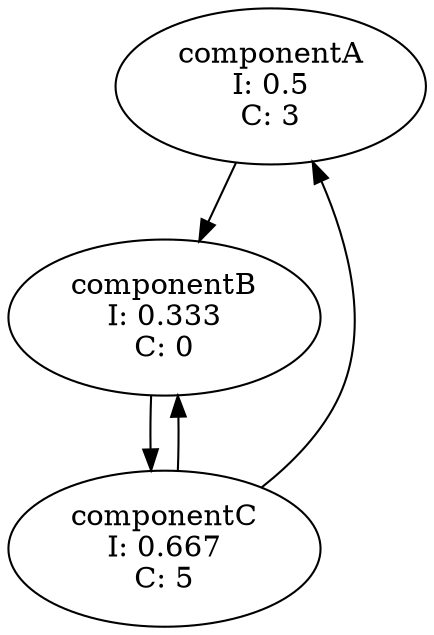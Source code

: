 digraph my_graph {
bgcolor=white;
componentA [fillcolor=white, label="componentA\nI: 0.5\nC: 3", style=filled];
componentB [fillcolor=white, label="componentB\nI: 0.333\nC: 0", style=filled];
componentA -> componentB  [color=black];
componentC [fillcolor=white, label="componentC\nI: 0.667\nC: 5", style=filled];
componentB [fillcolor=white, label="componentB\nI: 0.333\nC: 0", style=filled];
componentC -> componentB  [color=black];
componentC [fillcolor=white, label="componentC\nI: 0.667\nC: 5", style=filled];
componentA [fillcolor=white, label="componentA\nI: 0.5\nC: 3", style=filled];
componentC -> componentA  [color=black];
componentB [fillcolor=white, label="componentB\nI: 0.333\nC: 0", style=filled];
componentC [fillcolor=white, label="componentC\nI: 0.667\nC: 5", style=filled];
componentB -> componentC  [color=black];
}
